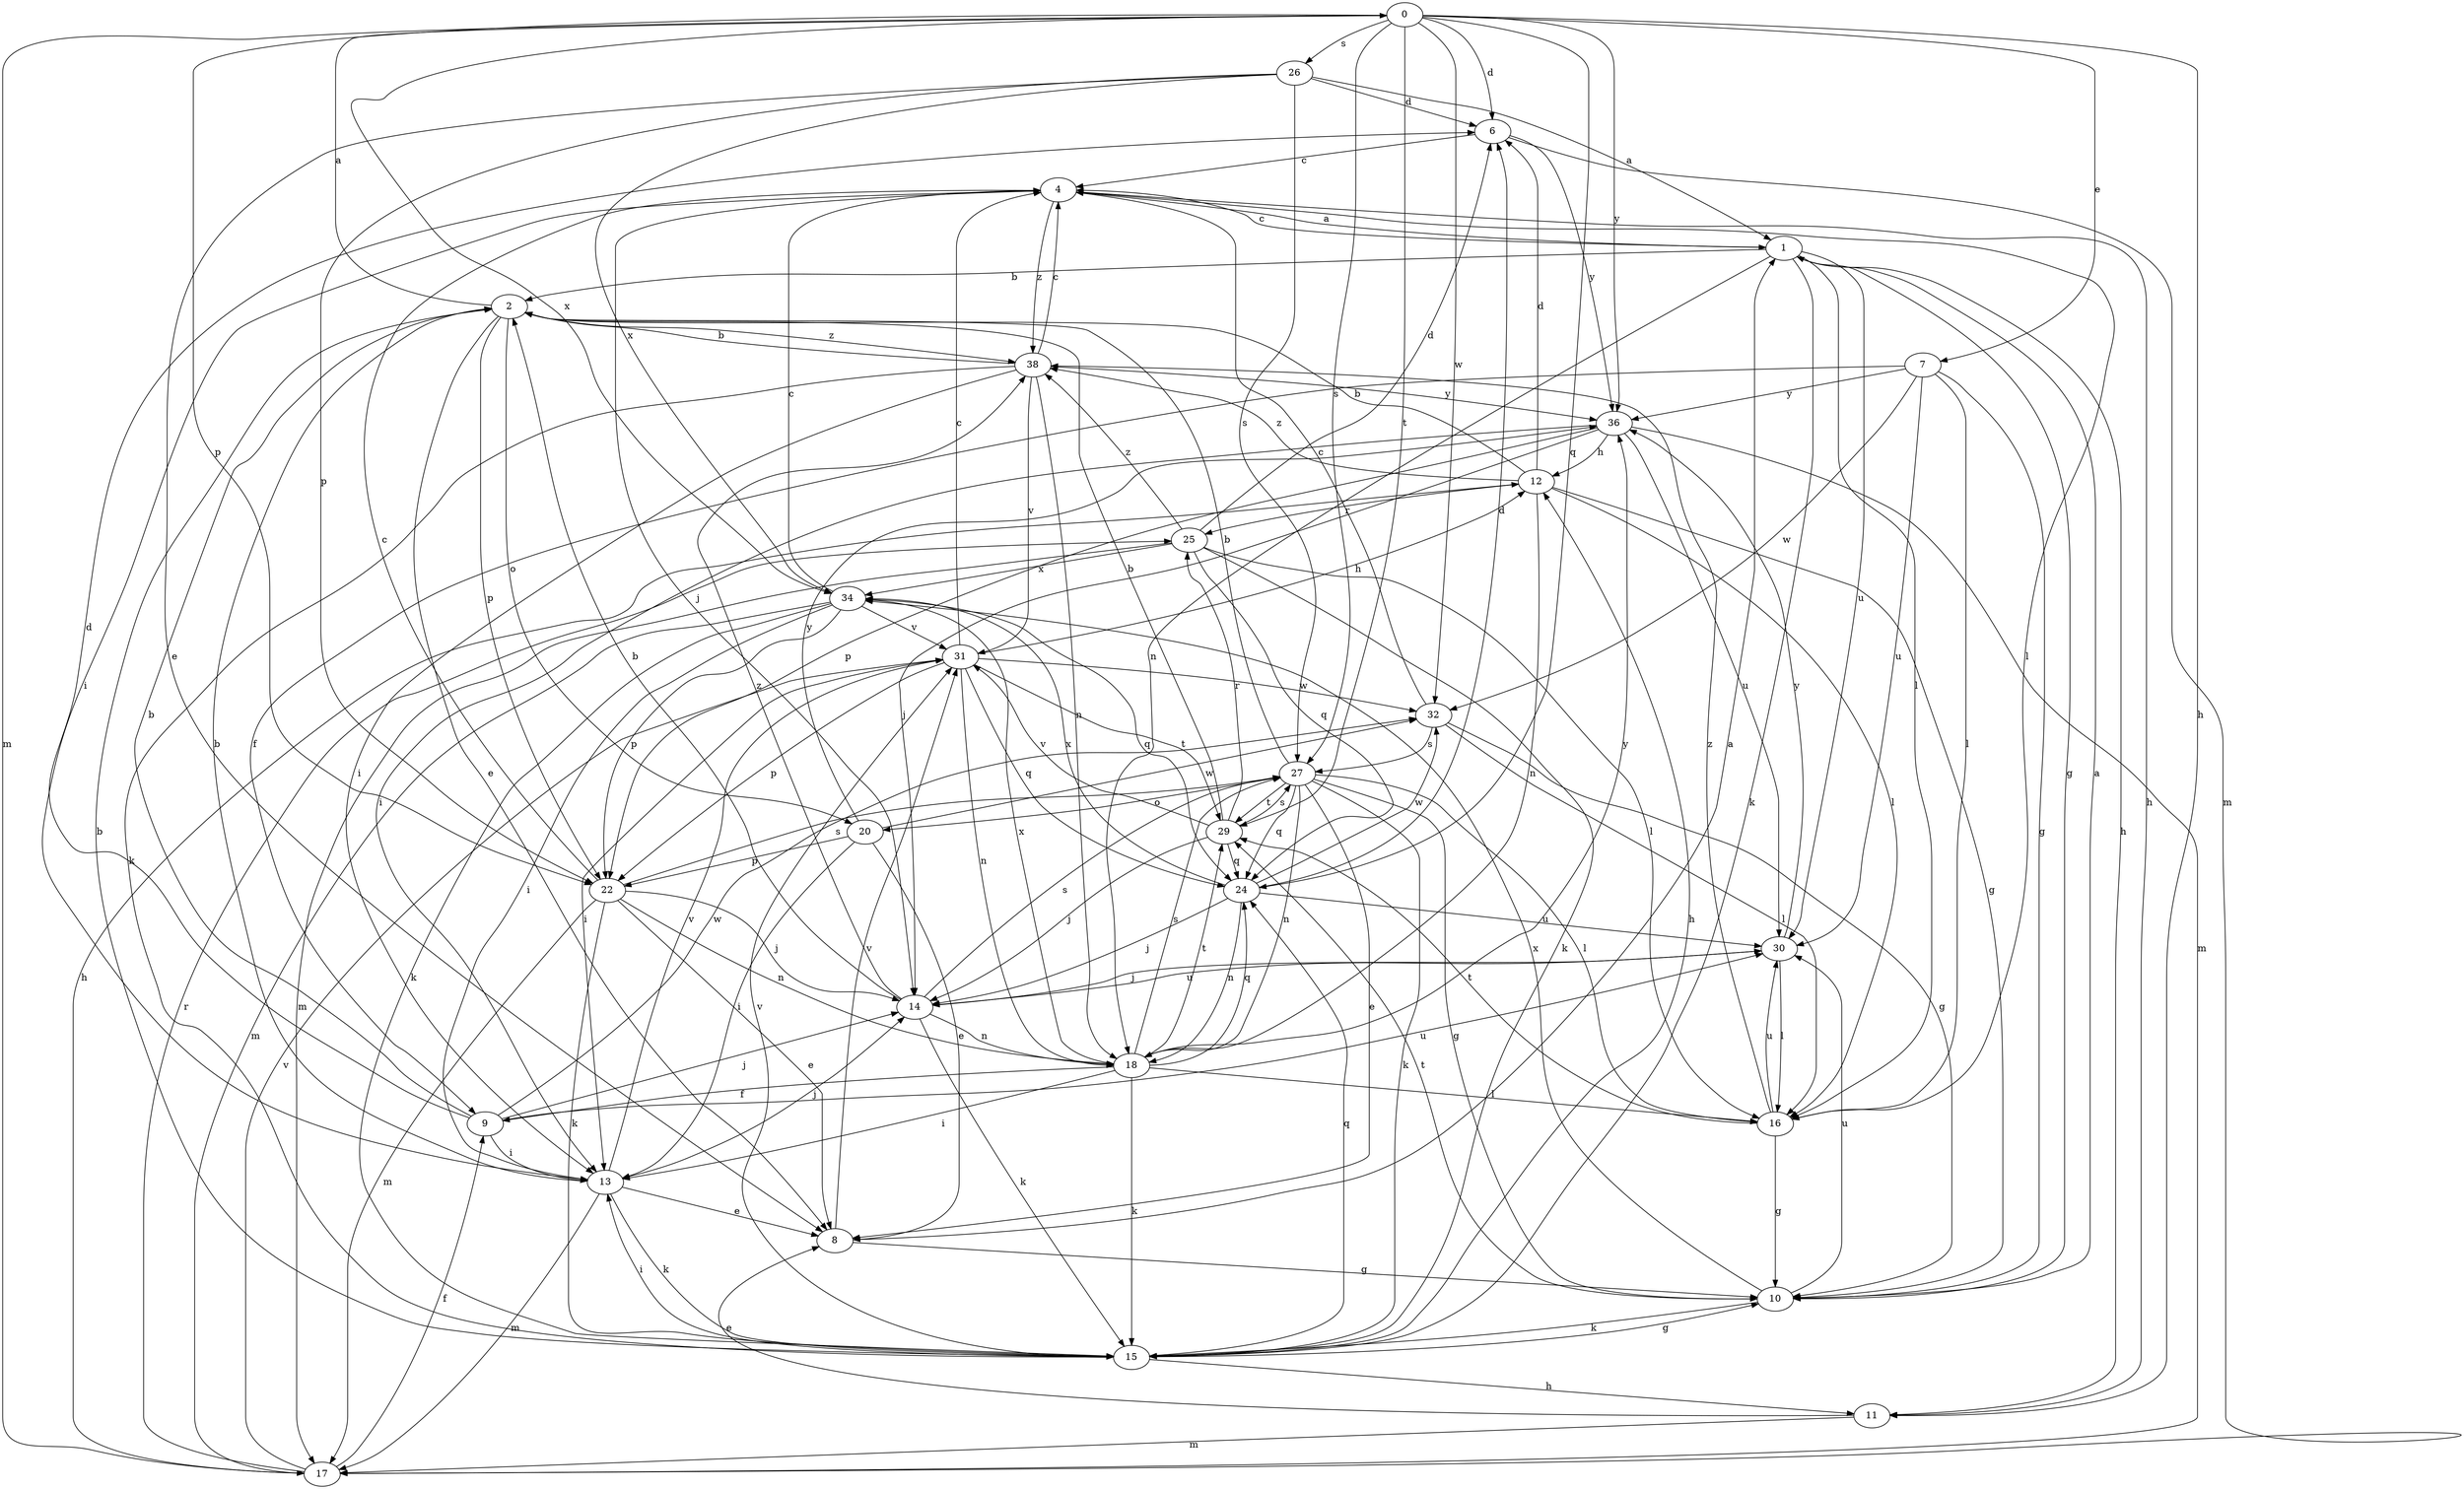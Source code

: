 strict digraph  {
0;
1;
2;
4;
6;
7;
8;
9;
10;
11;
12;
13;
14;
15;
16;
17;
18;
20;
22;
24;
25;
26;
27;
29;
30;
31;
32;
34;
36;
38;
0 -> 6  [label=d];
0 -> 7  [label=e];
0 -> 11  [label=h];
0 -> 17  [label=m];
0 -> 22  [label=p];
0 -> 24  [label=q];
0 -> 26  [label=s];
0 -> 27  [label=s];
0 -> 29  [label=t];
0 -> 32  [label=w];
0 -> 34  [label=x];
0 -> 36  [label=y];
1 -> 2  [label=b];
1 -> 4  [label=c];
1 -> 10  [label=g];
1 -> 11  [label=h];
1 -> 15  [label=k];
1 -> 16  [label=l];
1 -> 18  [label=n];
1 -> 30  [label=u];
2 -> 0  [label=a];
2 -> 8  [label=e];
2 -> 20  [label=o];
2 -> 22  [label=p];
2 -> 38  [label=z];
4 -> 1  [label=a];
4 -> 11  [label=h];
4 -> 13  [label=i];
4 -> 14  [label=j];
4 -> 16  [label=l];
4 -> 38  [label=z];
6 -> 4  [label=c];
6 -> 17  [label=m];
6 -> 36  [label=y];
7 -> 9  [label=f];
7 -> 10  [label=g];
7 -> 16  [label=l];
7 -> 30  [label=u];
7 -> 32  [label=w];
7 -> 36  [label=y];
8 -> 1  [label=a];
8 -> 10  [label=g];
8 -> 31  [label=v];
9 -> 2  [label=b];
9 -> 6  [label=d];
9 -> 13  [label=i];
9 -> 14  [label=j];
9 -> 30  [label=u];
9 -> 32  [label=w];
10 -> 1  [label=a];
10 -> 15  [label=k];
10 -> 29  [label=t];
10 -> 30  [label=u];
10 -> 34  [label=x];
11 -> 8  [label=e];
11 -> 17  [label=m];
12 -> 2  [label=b];
12 -> 6  [label=d];
12 -> 10  [label=g];
12 -> 16  [label=l];
12 -> 18  [label=n];
12 -> 25  [label=r];
12 -> 38  [label=z];
13 -> 2  [label=b];
13 -> 8  [label=e];
13 -> 14  [label=j];
13 -> 15  [label=k];
13 -> 17  [label=m];
13 -> 31  [label=v];
14 -> 2  [label=b];
14 -> 15  [label=k];
14 -> 18  [label=n];
14 -> 27  [label=s];
14 -> 30  [label=u];
14 -> 38  [label=z];
15 -> 2  [label=b];
15 -> 10  [label=g];
15 -> 11  [label=h];
15 -> 12  [label=h];
15 -> 13  [label=i];
15 -> 24  [label=q];
15 -> 31  [label=v];
16 -> 10  [label=g];
16 -> 29  [label=t];
16 -> 30  [label=u];
16 -> 38  [label=z];
17 -> 9  [label=f];
17 -> 12  [label=h];
17 -> 25  [label=r];
17 -> 31  [label=v];
18 -> 9  [label=f];
18 -> 13  [label=i];
18 -> 15  [label=k];
18 -> 16  [label=l];
18 -> 24  [label=q];
18 -> 27  [label=s];
18 -> 29  [label=t];
18 -> 34  [label=x];
18 -> 36  [label=y];
20 -> 8  [label=e];
20 -> 13  [label=i];
20 -> 22  [label=p];
20 -> 32  [label=w];
20 -> 36  [label=y];
22 -> 4  [label=c];
22 -> 8  [label=e];
22 -> 14  [label=j];
22 -> 15  [label=k];
22 -> 17  [label=m];
22 -> 18  [label=n];
22 -> 27  [label=s];
24 -> 6  [label=d];
24 -> 14  [label=j];
24 -> 18  [label=n];
24 -> 30  [label=u];
24 -> 32  [label=w];
24 -> 34  [label=x];
25 -> 6  [label=d];
25 -> 15  [label=k];
25 -> 16  [label=l];
25 -> 17  [label=m];
25 -> 24  [label=q];
25 -> 34  [label=x];
25 -> 38  [label=z];
26 -> 1  [label=a];
26 -> 6  [label=d];
26 -> 8  [label=e];
26 -> 22  [label=p];
26 -> 27  [label=s];
26 -> 34  [label=x];
27 -> 2  [label=b];
27 -> 8  [label=e];
27 -> 10  [label=g];
27 -> 15  [label=k];
27 -> 16  [label=l];
27 -> 18  [label=n];
27 -> 20  [label=o];
27 -> 24  [label=q];
27 -> 29  [label=t];
29 -> 2  [label=b];
29 -> 14  [label=j];
29 -> 24  [label=q];
29 -> 25  [label=r];
29 -> 27  [label=s];
29 -> 31  [label=v];
30 -> 14  [label=j];
30 -> 16  [label=l];
30 -> 36  [label=y];
31 -> 4  [label=c];
31 -> 12  [label=h];
31 -> 13  [label=i];
31 -> 18  [label=n];
31 -> 22  [label=p];
31 -> 24  [label=q];
31 -> 29  [label=t];
31 -> 32  [label=w];
32 -> 4  [label=c];
32 -> 10  [label=g];
32 -> 16  [label=l];
32 -> 27  [label=s];
34 -> 4  [label=c];
34 -> 13  [label=i];
34 -> 15  [label=k];
34 -> 17  [label=m];
34 -> 22  [label=p];
34 -> 24  [label=q];
34 -> 31  [label=v];
36 -> 12  [label=h];
36 -> 13  [label=i];
36 -> 14  [label=j];
36 -> 17  [label=m];
36 -> 22  [label=p];
36 -> 30  [label=u];
38 -> 2  [label=b];
38 -> 4  [label=c];
38 -> 13  [label=i];
38 -> 15  [label=k];
38 -> 18  [label=n];
38 -> 31  [label=v];
38 -> 36  [label=y];
}
